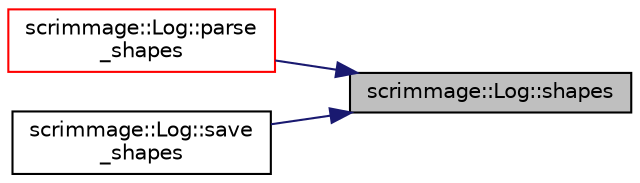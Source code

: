 digraph "scrimmage::Log::shapes"
{
 // LATEX_PDF_SIZE
  edge [fontname="Helvetica",fontsize="10",labelfontname="Helvetica",labelfontsize="10"];
  node [fontname="Helvetica",fontsize="10",shape=record];
  rankdir="RL";
  Node1 [label="scrimmage::Log::shapes",height=0.2,width=0.4,color="black", fillcolor="grey75", style="filled", fontcolor="black",tooltip=" "];
  Node1 -> Node2 [dir="back",color="midnightblue",fontsize="10",style="solid",fontname="Helvetica"];
  Node2 [label="scrimmage::Log::parse\l_shapes",height=0.2,width=0.4,color="red", fillcolor="white", style="filled",URL="$classscrimmage_1_1Log.html#a39e5fcf33939b3444bcb5840916760e1",tooltip=" "];
  Node1 -> Node4 [dir="back",color="midnightblue",fontsize="10",style="solid",fontname="Helvetica"];
  Node4 [label="scrimmage::Log::save\l_shapes",height=0.2,width=0.4,color="black", fillcolor="white", style="filled",URL="$classscrimmage_1_1Log.html#a2826b7ca9c40c19166fe967936d9ddf6",tooltip=" "];
}
